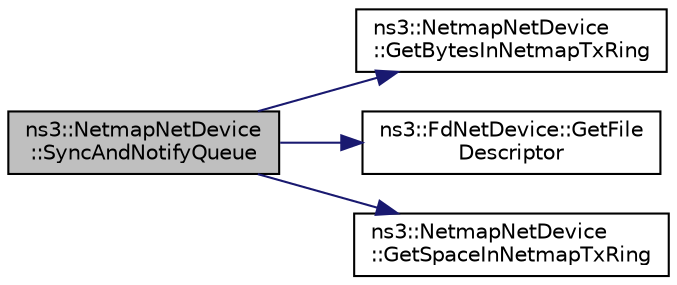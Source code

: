 digraph "ns3::NetmapNetDevice::SyncAndNotifyQueue"
{
 // LATEX_PDF_SIZE
  edge [fontname="Helvetica",fontsize="10",labelfontname="Helvetica",labelfontsize="10"];
  node [fontname="Helvetica",fontsize="10",shape=record];
  rankdir="LR";
  Node1 [label="ns3::NetmapNetDevice\l::SyncAndNotifyQueue",height=0.2,width=0.4,color="black", fillcolor="grey75", style="filled", fontcolor="black",tooltip="This function syncs netmap ring and notifies netdevice queue."];
  Node1 -> Node2 [color="midnightblue",fontsize="10",style="solid",fontname="Helvetica"];
  Node2 [label="ns3::NetmapNetDevice\l::GetBytesInNetmapTxRing",height=0.2,width=0.4,color="black", fillcolor="white", style="filled",URL="$classns3_1_1_netmap_net_device.html#a7d968d679b2c9211130561ec86fdf68d",tooltip="Get the number of bytes currently in the netmap transmission ring."];
  Node1 -> Node3 [color="midnightblue",fontsize="10",style="solid",fontname="Helvetica"];
  Node3 [label="ns3::FdNetDevice::GetFile\lDescriptor",height=0.2,width=0.4,color="black", fillcolor="white", style="filled",URL="$classns3_1_1_fd_net_device.html#adf9b190fdf67b3021740b60504b51cd1",tooltip="Get the associated file descriptor."];
  Node1 -> Node4 [color="midnightblue",fontsize="10",style="solid",fontname="Helvetica"];
  Node4 [label="ns3::NetmapNetDevice\l::GetSpaceInNetmapTxRing",height=0.2,width=0.4,color="black", fillcolor="white", style="filled",URL="$classns3_1_1_netmap_net_device.html#a0103395b3ae97f9d9f8ba4dfc61562e6",tooltip="Get the number of slots currently available in the netmap transmission ring."];
}
